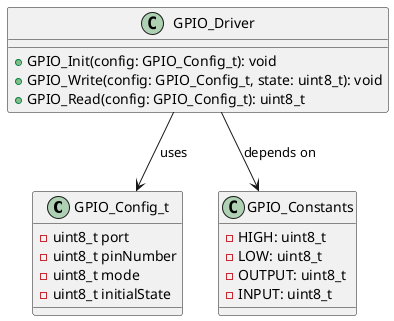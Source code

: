 @startuml

' Define GPIO_Config_t class with attributes
class GPIO_Config_t {
  - uint8_t port
  - uint8_t pinNumber
  - uint8_t mode
  - uint8_t initialState
}

' Define GPIO driver functions as methods of a class
class GPIO_Driver {
  + GPIO_Init(config: GPIO_Config_t): void
  + GPIO_Write(config: GPIO_Config_t, state: uint8_t): void
  + GPIO_Read(config: GPIO_Config_t): uint8_t
}

' Relationships between classes
GPIO_Driver --> GPIO_Config_t : uses

' Define constants for GPIO states and modes
class GPIO_Constants {
  - HIGH: uint8_t
  - LOW: uint8_t
  - OUTPUT: uint8_t
  - INPUT: uint8_t
}

' Relationships between constants and GPIO_Driver
GPIO_Driver --> GPIO_Constants : depends on

@enduml
